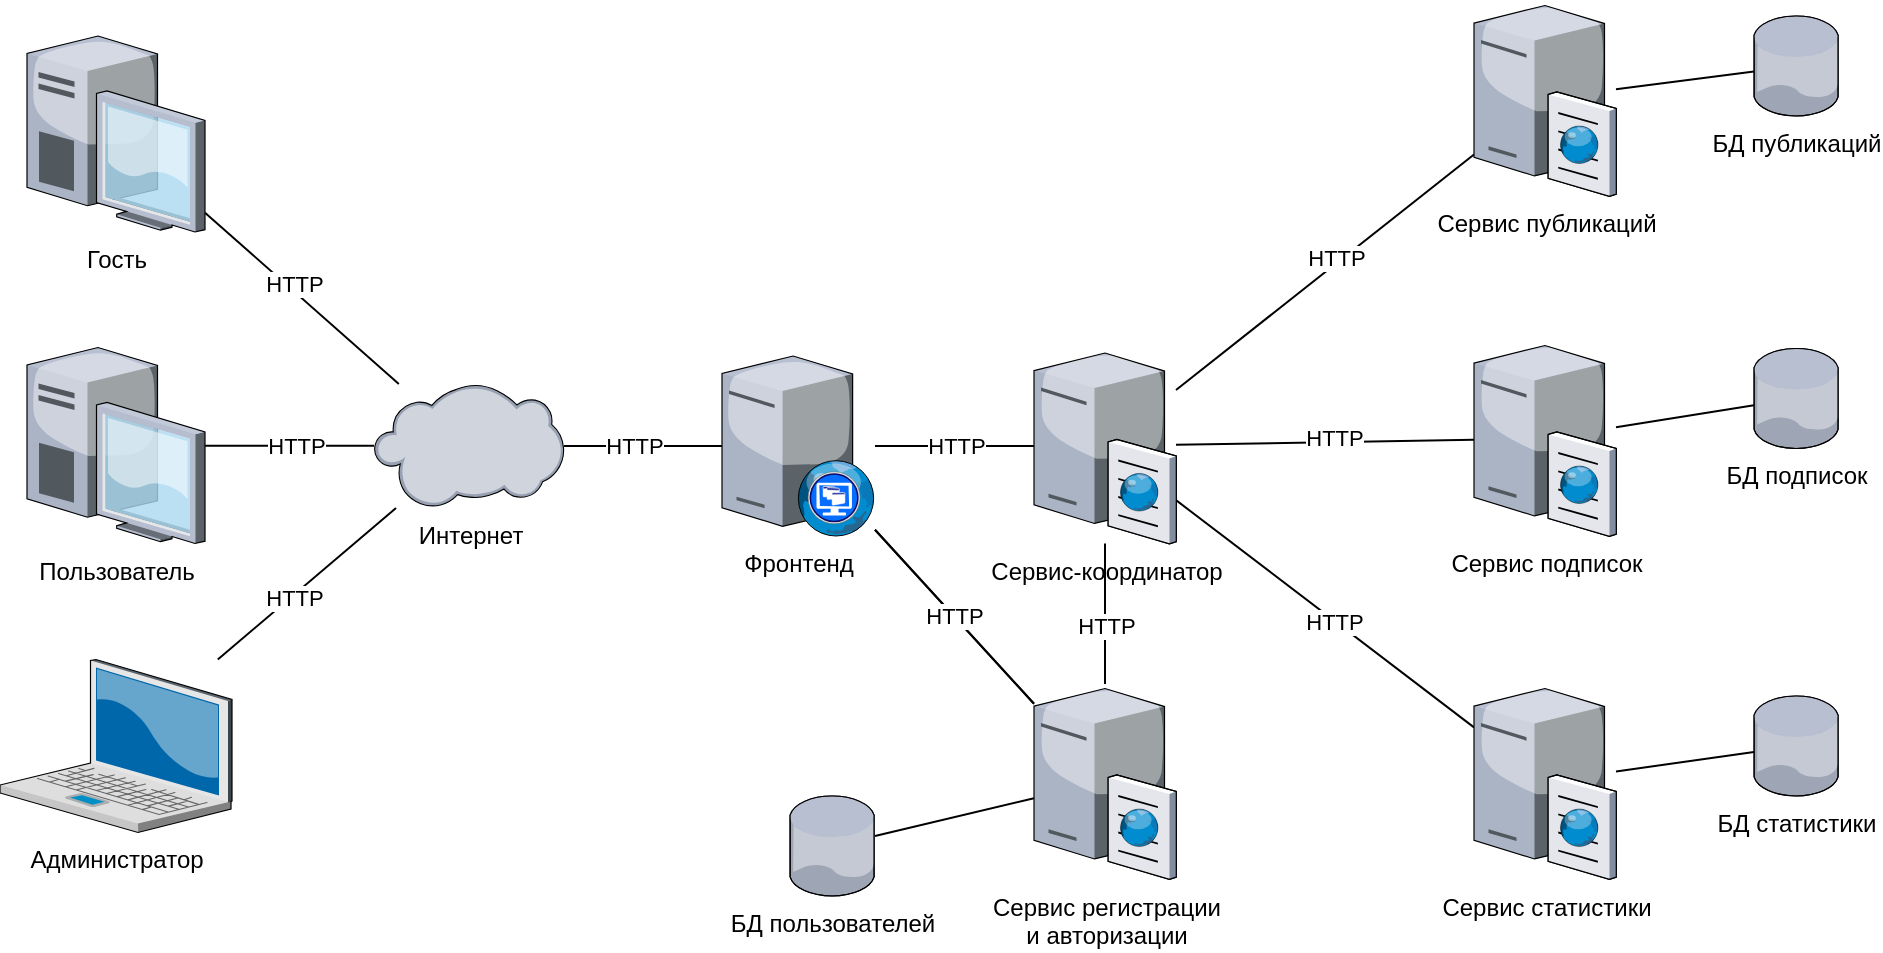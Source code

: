 <mxfile version="17.5.0" type="device"><diagram id="_uIXDvJOHpnDKufIH7Bt" name="Page-1"><mxGraphModel dx="2971" dy="1389" grid="1" gridSize="10" guides="1" tooltips="1" connect="1" arrows="1" fold="1" page="1" pageScale="1" pageWidth="827" pageHeight="1169" math="0" shadow="0"><root><mxCell id="0"/><mxCell id="1" parent="0"/><mxCell id="QvI7e8KZIRALtf9IFwuV-26" style="edgeStyle=none;rounded=0;orthogonalLoop=1;jettySize=auto;html=1;endArrow=none;endFill=0;" parent="1" source="QvI7e8KZIRALtf9IFwuV-1" target="QvI7e8KZIRALtf9IFwuV-4" edge="1"><mxGeometry relative="1" as="geometry"/></mxCell><mxCell id="yq_Q-d90Rr_qW0N6YMUq-2" value="HTTP" style="edgeLabel;html=1;align=center;verticalAlign=middle;resizable=0;points=[];" vertex="1" connectable="0" parent="QvI7e8KZIRALtf9IFwuV-26"><mxGeometry x="-0.122" relative="1" as="geometry"><mxPoint x="8" as="offset"/></mxGeometry></mxCell><mxCell id="QvI7e8KZIRALtf9IFwuV-1" value="&lt;div&gt;Пользователь&lt;/div&gt;" style="verticalLabelPosition=bottom;sketch=0;aspect=fixed;html=1;verticalAlign=top;strokeColor=none;align=center;outlineConnect=0;shape=mxgraph.citrix.desktop;" parent="1" vertex="1"><mxGeometry x="66.5" y="235.75" width="89" height="98" as="geometry"/></mxCell><mxCell id="QvI7e8KZIRALtf9IFwuV-27" style="edgeStyle=none;rounded=0;orthogonalLoop=1;jettySize=auto;html=1;endArrow=none;endFill=0;" parent="1" source="QvI7e8KZIRALtf9IFwuV-3" target="QvI7e8KZIRALtf9IFwuV-4" edge="1"><mxGeometry relative="1" as="geometry"><mxPoint x="240" y="360.75" as="targetPoint"/></mxGeometry></mxCell><mxCell id="yq_Q-d90Rr_qW0N6YMUq-3" value="HTTP" style="edgeLabel;html=1;align=center;verticalAlign=middle;resizable=0;points=[];" vertex="1" connectable="0" parent="QvI7e8KZIRALtf9IFwuV-27"><mxGeometry x="-0.184" relative="1" as="geometry"><mxPoint x="2" as="offset"/></mxGeometry></mxCell><mxCell id="QvI7e8KZIRALtf9IFwuV-3" value="Администратор" style="verticalLabelPosition=bottom;sketch=0;aspect=fixed;html=1;verticalAlign=top;strokeColor=none;align=center;outlineConnect=0;shape=mxgraph.citrix.laptop_2;" parent="1" vertex="1"><mxGeometry x="53" y="391.75" width="116" height="86.5" as="geometry"/></mxCell><mxCell id="QvI7e8KZIRALtf9IFwuV-28" style="edgeStyle=none;rounded=0;orthogonalLoop=1;jettySize=auto;html=1;endArrow=none;endFill=0;" parent="1" source="QvI7e8KZIRALtf9IFwuV-4" target="QvI7e8KZIRALtf9IFwuV-6" edge="1"><mxGeometry relative="1" as="geometry"/></mxCell><mxCell id="yq_Q-d90Rr_qW0N6YMUq-4" value="HTTP" style="edgeLabel;html=1;align=center;verticalAlign=middle;resizable=0;points=[];" vertex="1" connectable="0" parent="QvI7e8KZIRALtf9IFwuV-28"><mxGeometry x="0.317" y="2" relative="1" as="geometry"><mxPoint x="-17" y="2" as="offset"/></mxGeometry></mxCell><mxCell id="QvI7e8KZIRALtf9IFwuV-4" value="&lt;div&gt;Интернет&lt;/div&gt;" style="verticalLabelPosition=bottom;sketch=0;aspect=fixed;html=1;verticalAlign=top;strokeColor=none;align=center;outlineConnect=0;shape=mxgraph.citrix.cloud;" parent="1" vertex="1"><mxGeometry x="240" y="254" width="95" height="62" as="geometry"/></mxCell><mxCell id="QvI7e8KZIRALtf9IFwuV-30" style="edgeStyle=none;rounded=0;orthogonalLoop=1;jettySize=auto;html=1;endArrow=none;endFill=0;" parent="1" source="QvI7e8KZIRALtf9IFwuV-6" target="QvI7e8KZIRALtf9IFwuV-10" edge="1"><mxGeometry relative="1" as="geometry"/></mxCell><mxCell id="yq_Q-d90Rr_qW0N6YMUq-5" value="HTTP" style="edgeLabel;html=1;align=center;verticalAlign=middle;resizable=0;points=[];" vertex="1" connectable="0" parent="QvI7e8KZIRALtf9IFwuV-30"><mxGeometry x="0.255" y="-1" relative="1" as="geometry"><mxPoint x="-10" y="-1" as="offset"/></mxGeometry></mxCell><mxCell id="QvI7e8KZIRALtf9IFwuV-31" style="edgeStyle=none;rounded=0;orthogonalLoop=1;jettySize=auto;html=1;endArrow=none;endFill=0;" parent="1" source="QvI7e8KZIRALtf9IFwuV-6" target="QvI7e8KZIRALtf9IFwuV-14" edge="1"><mxGeometry relative="1" as="geometry"/></mxCell><mxCell id="QvI7e8KZIRALtf9IFwuV-33" value="" style="edgeStyle=none;rounded=0;orthogonalLoop=1;jettySize=auto;html=1;endArrow=none;endFill=0;" parent="1" source="QvI7e8KZIRALtf9IFwuV-6" target="QvI7e8KZIRALtf9IFwuV-14" edge="1"><mxGeometry relative="1" as="geometry"/></mxCell><mxCell id="yq_Q-d90Rr_qW0N6YMUq-6" value="HTTP" style="edgeLabel;html=1;align=center;verticalAlign=middle;resizable=0;points=[];" vertex="1" connectable="0" parent="QvI7e8KZIRALtf9IFwuV-33"><mxGeometry x="0.092" y="1" relative="1" as="geometry"><mxPoint x="-5" y="-4" as="offset"/></mxGeometry></mxCell><mxCell id="QvI7e8KZIRALtf9IFwuV-6" value="&lt;div&gt;Фронтенд&lt;/div&gt;" style="verticalLabelPosition=bottom;sketch=0;aspect=fixed;html=1;verticalAlign=top;strokeColor=none;align=center;outlineConnect=0;shape=mxgraph.citrix.desktop_web;" parent="1" vertex="1"><mxGeometry x="414" y="240" width="76.5" height="90" as="geometry"/></mxCell><mxCell id="QvI7e8KZIRALtf9IFwuV-32" style="edgeStyle=none;rounded=0;orthogonalLoop=1;jettySize=auto;html=1;endArrow=none;endFill=0;" parent="1" source="QvI7e8KZIRALtf9IFwuV-10" target="QvI7e8KZIRALtf9IFwuV-14" edge="1"><mxGeometry relative="1" as="geometry"/></mxCell><mxCell id="yq_Q-d90Rr_qW0N6YMUq-7" value="HTTP" style="edgeLabel;html=1;align=center;verticalAlign=middle;resizable=0;points=[];" vertex="1" connectable="0" parent="QvI7e8KZIRALtf9IFwuV-32"><mxGeometry x="0.146" y="-1" relative="1" as="geometry"><mxPoint x="1" as="offset"/></mxGeometry></mxCell><mxCell id="QvI7e8KZIRALtf9IFwuV-36" style="edgeStyle=none;rounded=0;orthogonalLoop=1;jettySize=auto;html=1;endArrow=none;endFill=0;" parent="1" source="QvI7e8KZIRALtf9IFwuV-10" target="QvI7e8KZIRALtf9IFwuV-13" edge="1"><mxGeometry relative="1" as="geometry"/></mxCell><mxCell id="yq_Q-d90Rr_qW0N6YMUq-11" value="HTTP" style="edgeLabel;html=1;align=center;verticalAlign=middle;resizable=0;points=[];" vertex="1" connectable="0" parent="QvI7e8KZIRALtf9IFwuV-36"><mxGeometry x="0.087" y="1" relative="1" as="geometry"><mxPoint x="-3" as="offset"/></mxGeometry></mxCell><mxCell id="QvI7e8KZIRALtf9IFwuV-37" style="edgeStyle=none;rounded=0;orthogonalLoop=1;jettySize=auto;html=1;endArrow=none;endFill=0;" parent="1" source="QvI7e8KZIRALtf9IFwuV-10" target="QvI7e8KZIRALtf9IFwuV-12" edge="1"><mxGeometry relative="1" as="geometry"/></mxCell><mxCell id="yq_Q-d90Rr_qW0N6YMUq-10" value="HTTP" style="edgeLabel;html=1;align=center;verticalAlign=middle;resizable=0;points=[];" vertex="1" connectable="0" parent="QvI7e8KZIRALtf9IFwuV-37"><mxGeometry x="0.156" relative="1" as="geometry"><mxPoint x="-7" y="-2" as="offset"/></mxGeometry></mxCell><mxCell id="QvI7e8KZIRALtf9IFwuV-38" style="edgeStyle=none;rounded=0;orthogonalLoop=1;jettySize=auto;html=1;endArrow=none;endFill=0;" parent="1" source="QvI7e8KZIRALtf9IFwuV-10" target="QvI7e8KZIRALtf9IFwuV-11" edge="1"><mxGeometry relative="1" as="geometry"/></mxCell><mxCell id="yq_Q-d90Rr_qW0N6YMUq-9" value="HTTP" style="edgeLabel;html=1;align=center;verticalAlign=middle;resizable=0;points=[];" vertex="1" connectable="0" parent="QvI7e8KZIRALtf9IFwuV-38"><mxGeometry x="0.136" relative="1" as="geometry"><mxPoint x="-5" y="1" as="offset"/></mxGeometry></mxCell><mxCell id="QvI7e8KZIRALtf9IFwuV-10" value="&lt;div&gt;Сервис-координатор&lt;/div&gt;" style="verticalLabelPosition=bottom;sketch=0;aspect=fixed;html=1;verticalAlign=top;strokeColor=none;align=center;outlineConnect=0;shape=mxgraph.citrix.cache_server;" parent="1" vertex="1"><mxGeometry x="570" y="236.25" width="71" height="97.5" as="geometry"/></mxCell><mxCell id="QvI7e8KZIRALtf9IFwuV-40" style="edgeStyle=none;rounded=0;orthogonalLoop=1;jettySize=auto;html=1;endArrow=none;endFill=0;" parent="1" source="QvI7e8KZIRALtf9IFwuV-11" target="QvI7e8KZIRALtf9IFwuV-15" edge="1"><mxGeometry relative="1" as="geometry"/></mxCell><mxCell id="QvI7e8KZIRALtf9IFwuV-11" value="Сервис публикаций" style="verticalLabelPosition=bottom;sketch=0;aspect=fixed;html=1;verticalAlign=top;strokeColor=none;align=center;outlineConnect=0;shape=mxgraph.citrix.cache_server;" parent="1" vertex="1"><mxGeometry x="790" y="62.5" width="71" height="97.5" as="geometry"/></mxCell><mxCell id="QvI7e8KZIRALtf9IFwuV-39" style="edgeStyle=none;rounded=0;orthogonalLoop=1;jettySize=auto;html=1;endArrow=none;endFill=0;" parent="1" source="QvI7e8KZIRALtf9IFwuV-12" target="QvI7e8KZIRALtf9IFwuV-16" edge="1"><mxGeometry relative="1" as="geometry"/></mxCell><mxCell id="QvI7e8KZIRALtf9IFwuV-12" value="Сервис подписок" style="verticalLabelPosition=bottom;sketch=0;aspect=fixed;html=1;verticalAlign=top;strokeColor=none;align=center;outlineConnect=0;shape=mxgraph.citrix.cache_server;" parent="1" vertex="1"><mxGeometry x="790" y="232.5" width="71" height="97.5" as="geometry"/></mxCell><mxCell id="QvI7e8KZIRALtf9IFwuV-35" style="edgeStyle=none;rounded=0;orthogonalLoop=1;jettySize=auto;html=1;endArrow=none;endFill=0;" parent="1" source="QvI7e8KZIRALtf9IFwuV-13" target="QvI7e8KZIRALtf9IFwuV-17" edge="1"><mxGeometry relative="1" as="geometry"/></mxCell><mxCell id="QvI7e8KZIRALtf9IFwuV-13" value="&lt;div&gt;Сервис статистики&lt;/div&gt;" style="verticalLabelPosition=bottom;sketch=0;aspect=fixed;html=1;verticalAlign=top;strokeColor=none;align=center;outlineConnect=0;shape=mxgraph.citrix.cache_server;" parent="1" vertex="1"><mxGeometry x="790" y="404" width="71" height="97.5" as="geometry"/></mxCell><mxCell id="QvI7e8KZIRALtf9IFwuV-14" value="Сервис регистрации&lt;br&gt;и авторизации" style="verticalLabelPosition=bottom;sketch=0;aspect=fixed;html=1;verticalAlign=top;strokeColor=none;align=center;outlineConnect=0;shape=mxgraph.citrix.cache_server;" parent="1" vertex="1"><mxGeometry x="570" y="404" width="71" height="97.5" as="geometry"/></mxCell><mxCell id="QvI7e8KZIRALtf9IFwuV-15" value="БД публикаций" style="verticalLabelPosition=bottom;sketch=0;aspect=fixed;html=1;verticalAlign=top;strokeColor=none;align=center;outlineConnect=0;shape=mxgraph.citrix.database;" parent="1" vertex="1"><mxGeometry x="930" y="70" width="42.5" height="50" as="geometry"/></mxCell><mxCell id="QvI7e8KZIRALtf9IFwuV-16" value="БД подписок" style="verticalLabelPosition=bottom;sketch=0;aspect=fixed;html=1;verticalAlign=top;strokeColor=none;align=center;outlineConnect=0;shape=mxgraph.citrix.database;" parent="1" vertex="1"><mxGeometry x="930" y="236.25" width="42.5" height="50" as="geometry"/></mxCell><mxCell id="QvI7e8KZIRALtf9IFwuV-17" value="&lt;div&gt;БД статистики&lt;/div&gt;" style="verticalLabelPosition=bottom;sketch=0;aspect=fixed;html=1;verticalAlign=top;strokeColor=none;align=center;outlineConnect=0;shape=mxgraph.citrix.database;" parent="1" vertex="1"><mxGeometry x="930" y="410" width="42.5" height="50" as="geometry"/></mxCell><mxCell id="QvI7e8KZIRALtf9IFwuV-34" value="" style="edgeStyle=none;rounded=0;orthogonalLoop=1;jettySize=auto;html=1;endArrow=none;endFill=0;" parent="1" source="QvI7e8KZIRALtf9IFwuV-18" target="QvI7e8KZIRALtf9IFwuV-14" edge="1"><mxGeometry relative="1" as="geometry"/></mxCell><mxCell id="QvI7e8KZIRALtf9IFwuV-18" value="БД пользователей" style="verticalLabelPosition=bottom;sketch=0;aspect=fixed;html=1;verticalAlign=top;strokeColor=none;align=center;outlineConnect=0;shape=mxgraph.citrix.database;" parent="1" vertex="1"><mxGeometry x="448" y="460" width="42.5" height="50" as="geometry"/></mxCell><mxCell id="-bd5gAxeeE8O2AXh7JW_-2" style="rounded=0;orthogonalLoop=1;jettySize=auto;html=1;endArrow=none;endFill=0;" parent="1" source="-bd5gAxeeE8O2AXh7JW_-1" target="QvI7e8KZIRALtf9IFwuV-4" edge="1"><mxGeometry relative="1" as="geometry"/></mxCell><mxCell id="yq_Q-d90Rr_qW0N6YMUq-1" value="HTTP" style="edgeLabel;html=1;align=center;verticalAlign=middle;resizable=0;points=[];" vertex="1" connectable="0" parent="-bd5gAxeeE8O2AXh7JW_-2"><mxGeometry x="-0.177" relative="1" as="geometry"><mxPoint x="5" as="offset"/></mxGeometry></mxCell><mxCell id="-bd5gAxeeE8O2AXh7JW_-1" value="Гость" style="verticalLabelPosition=bottom;sketch=0;aspect=fixed;html=1;verticalAlign=top;strokeColor=none;align=center;outlineConnect=0;shape=mxgraph.citrix.desktop;" parent="1" vertex="1"><mxGeometry x="66.5" y="80" width="89" height="98" as="geometry"/></mxCell></root></mxGraphModel></diagram></mxfile>